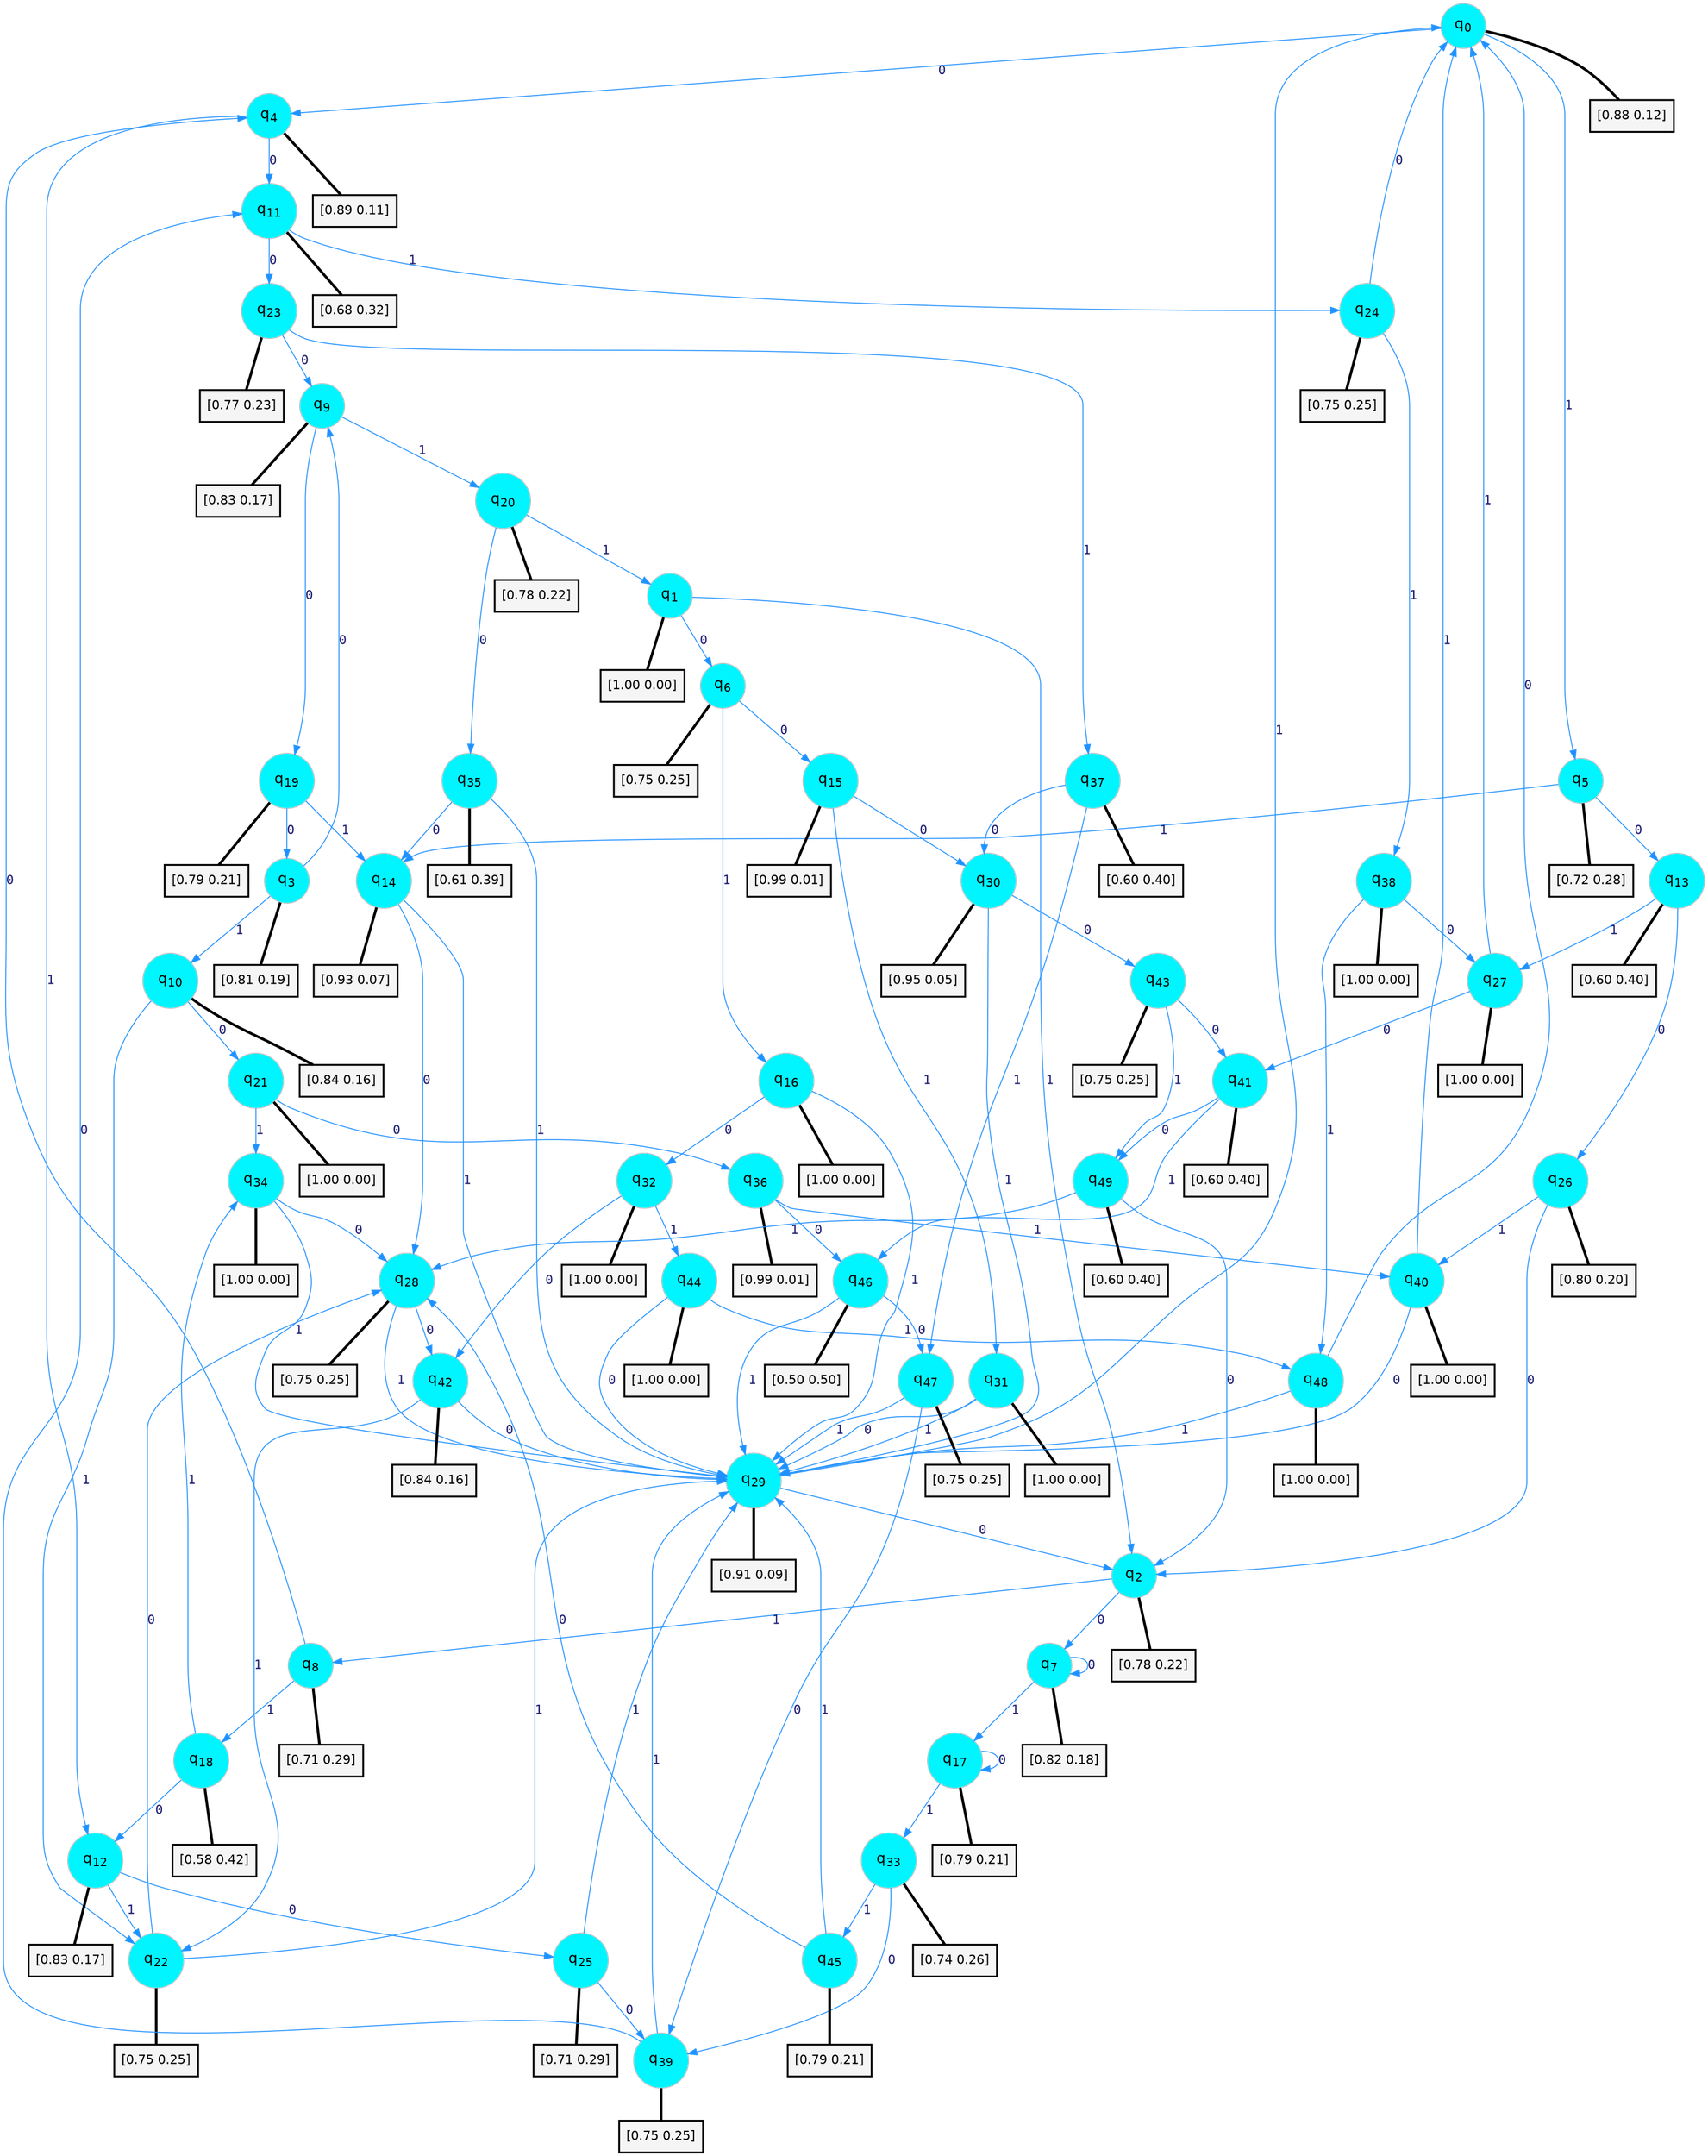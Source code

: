 digraph G {
graph [
bgcolor=transparent, dpi=300, rankdir=TD, size="40,25"];
node [
color=gray, fillcolor=turquoise1, fontcolor=black, fontname=Helvetica, fontsize=16, fontweight=bold, shape=circle, style=filled];
edge [
arrowsize=1, color=dodgerblue1, fontcolor=midnightblue, fontname=courier, fontweight=bold, penwidth=1, style=solid, weight=20];
0[label=<q<SUB>0</SUB>>];
1[label=<q<SUB>1</SUB>>];
2[label=<q<SUB>2</SUB>>];
3[label=<q<SUB>3</SUB>>];
4[label=<q<SUB>4</SUB>>];
5[label=<q<SUB>5</SUB>>];
6[label=<q<SUB>6</SUB>>];
7[label=<q<SUB>7</SUB>>];
8[label=<q<SUB>8</SUB>>];
9[label=<q<SUB>9</SUB>>];
10[label=<q<SUB>10</SUB>>];
11[label=<q<SUB>11</SUB>>];
12[label=<q<SUB>12</SUB>>];
13[label=<q<SUB>13</SUB>>];
14[label=<q<SUB>14</SUB>>];
15[label=<q<SUB>15</SUB>>];
16[label=<q<SUB>16</SUB>>];
17[label=<q<SUB>17</SUB>>];
18[label=<q<SUB>18</SUB>>];
19[label=<q<SUB>19</SUB>>];
20[label=<q<SUB>20</SUB>>];
21[label=<q<SUB>21</SUB>>];
22[label=<q<SUB>22</SUB>>];
23[label=<q<SUB>23</SUB>>];
24[label=<q<SUB>24</SUB>>];
25[label=<q<SUB>25</SUB>>];
26[label=<q<SUB>26</SUB>>];
27[label=<q<SUB>27</SUB>>];
28[label=<q<SUB>28</SUB>>];
29[label=<q<SUB>29</SUB>>];
30[label=<q<SUB>30</SUB>>];
31[label=<q<SUB>31</SUB>>];
32[label=<q<SUB>32</SUB>>];
33[label=<q<SUB>33</SUB>>];
34[label=<q<SUB>34</SUB>>];
35[label=<q<SUB>35</SUB>>];
36[label=<q<SUB>36</SUB>>];
37[label=<q<SUB>37</SUB>>];
38[label=<q<SUB>38</SUB>>];
39[label=<q<SUB>39</SUB>>];
40[label=<q<SUB>40</SUB>>];
41[label=<q<SUB>41</SUB>>];
42[label=<q<SUB>42</SUB>>];
43[label=<q<SUB>43</SUB>>];
44[label=<q<SUB>44</SUB>>];
45[label=<q<SUB>45</SUB>>];
46[label=<q<SUB>46</SUB>>];
47[label=<q<SUB>47</SUB>>];
48[label=<q<SUB>48</SUB>>];
49[label=<q<SUB>49</SUB>>];
50[label="[0.88 0.12]", shape=box,fontcolor=black, fontname=Helvetica, fontsize=14, penwidth=2, fillcolor=whitesmoke,color=black];
51[label="[1.00 0.00]", shape=box,fontcolor=black, fontname=Helvetica, fontsize=14, penwidth=2, fillcolor=whitesmoke,color=black];
52[label="[0.78 0.22]", shape=box,fontcolor=black, fontname=Helvetica, fontsize=14, penwidth=2, fillcolor=whitesmoke,color=black];
53[label="[0.81 0.19]", shape=box,fontcolor=black, fontname=Helvetica, fontsize=14, penwidth=2, fillcolor=whitesmoke,color=black];
54[label="[0.89 0.11]", shape=box,fontcolor=black, fontname=Helvetica, fontsize=14, penwidth=2, fillcolor=whitesmoke,color=black];
55[label="[0.72 0.28]", shape=box,fontcolor=black, fontname=Helvetica, fontsize=14, penwidth=2, fillcolor=whitesmoke,color=black];
56[label="[0.75 0.25]", shape=box,fontcolor=black, fontname=Helvetica, fontsize=14, penwidth=2, fillcolor=whitesmoke,color=black];
57[label="[0.82 0.18]", shape=box,fontcolor=black, fontname=Helvetica, fontsize=14, penwidth=2, fillcolor=whitesmoke,color=black];
58[label="[0.71 0.29]", shape=box,fontcolor=black, fontname=Helvetica, fontsize=14, penwidth=2, fillcolor=whitesmoke,color=black];
59[label="[0.83 0.17]", shape=box,fontcolor=black, fontname=Helvetica, fontsize=14, penwidth=2, fillcolor=whitesmoke,color=black];
60[label="[0.84 0.16]", shape=box,fontcolor=black, fontname=Helvetica, fontsize=14, penwidth=2, fillcolor=whitesmoke,color=black];
61[label="[0.68 0.32]", shape=box,fontcolor=black, fontname=Helvetica, fontsize=14, penwidth=2, fillcolor=whitesmoke,color=black];
62[label="[0.83 0.17]", shape=box,fontcolor=black, fontname=Helvetica, fontsize=14, penwidth=2, fillcolor=whitesmoke,color=black];
63[label="[0.60 0.40]", shape=box,fontcolor=black, fontname=Helvetica, fontsize=14, penwidth=2, fillcolor=whitesmoke,color=black];
64[label="[0.93 0.07]", shape=box,fontcolor=black, fontname=Helvetica, fontsize=14, penwidth=2, fillcolor=whitesmoke,color=black];
65[label="[0.99 0.01]", shape=box,fontcolor=black, fontname=Helvetica, fontsize=14, penwidth=2, fillcolor=whitesmoke,color=black];
66[label="[1.00 0.00]", shape=box,fontcolor=black, fontname=Helvetica, fontsize=14, penwidth=2, fillcolor=whitesmoke,color=black];
67[label="[0.79 0.21]", shape=box,fontcolor=black, fontname=Helvetica, fontsize=14, penwidth=2, fillcolor=whitesmoke,color=black];
68[label="[0.58 0.42]", shape=box,fontcolor=black, fontname=Helvetica, fontsize=14, penwidth=2, fillcolor=whitesmoke,color=black];
69[label="[0.79 0.21]", shape=box,fontcolor=black, fontname=Helvetica, fontsize=14, penwidth=2, fillcolor=whitesmoke,color=black];
70[label="[0.78 0.22]", shape=box,fontcolor=black, fontname=Helvetica, fontsize=14, penwidth=2, fillcolor=whitesmoke,color=black];
71[label="[1.00 0.00]", shape=box,fontcolor=black, fontname=Helvetica, fontsize=14, penwidth=2, fillcolor=whitesmoke,color=black];
72[label="[0.75 0.25]", shape=box,fontcolor=black, fontname=Helvetica, fontsize=14, penwidth=2, fillcolor=whitesmoke,color=black];
73[label="[0.77 0.23]", shape=box,fontcolor=black, fontname=Helvetica, fontsize=14, penwidth=2, fillcolor=whitesmoke,color=black];
74[label="[0.75 0.25]", shape=box,fontcolor=black, fontname=Helvetica, fontsize=14, penwidth=2, fillcolor=whitesmoke,color=black];
75[label="[0.71 0.29]", shape=box,fontcolor=black, fontname=Helvetica, fontsize=14, penwidth=2, fillcolor=whitesmoke,color=black];
76[label="[0.80 0.20]", shape=box,fontcolor=black, fontname=Helvetica, fontsize=14, penwidth=2, fillcolor=whitesmoke,color=black];
77[label="[1.00 0.00]", shape=box,fontcolor=black, fontname=Helvetica, fontsize=14, penwidth=2, fillcolor=whitesmoke,color=black];
78[label="[0.75 0.25]", shape=box,fontcolor=black, fontname=Helvetica, fontsize=14, penwidth=2, fillcolor=whitesmoke,color=black];
79[label="[0.91 0.09]", shape=box,fontcolor=black, fontname=Helvetica, fontsize=14, penwidth=2, fillcolor=whitesmoke,color=black];
80[label="[0.95 0.05]", shape=box,fontcolor=black, fontname=Helvetica, fontsize=14, penwidth=2, fillcolor=whitesmoke,color=black];
81[label="[1.00 0.00]", shape=box,fontcolor=black, fontname=Helvetica, fontsize=14, penwidth=2, fillcolor=whitesmoke,color=black];
82[label="[1.00 0.00]", shape=box,fontcolor=black, fontname=Helvetica, fontsize=14, penwidth=2, fillcolor=whitesmoke,color=black];
83[label="[0.74 0.26]", shape=box,fontcolor=black, fontname=Helvetica, fontsize=14, penwidth=2, fillcolor=whitesmoke,color=black];
84[label="[1.00 0.00]", shape=box,fontcolor=black, fontname=Helvetica, fontsize=14, penwidth=2, fillcolor=whitesmoke,color=black];
85[label="[0.61 0.39]", shape=box,fontcolor=black, fontname=Helvetica, fontsize=14, penwidth=2, fillcolor=whitesmoke,color=black];
86[label="[0.99 0.01]", shape=box,fontcolor=black, fontname=Helvetica, fontsize=14, penwidth=2, fillcolor=whitesmoke,color=black];
87[label="[0.60 0.40]", shape=box,fontcolor=black, fontname=Helvetica, fontsize=14, penwidth=2, fillcolor=whitesmoke,color=black];
88[label="[1.00 0.00]", shape=box,fontcolor=black, fontname=Helvetica, fontsize=14, penwidth=2, fillcolor=whitesmoke,color=black];
89[label="[0.75 0.25]", shape=box,fontcolor=black, fontname=Helvetica, fontsize=14, penwidth=2, fillcolor=whitesmoke,color=black];
90[label="[1.00 0.00]", shape=box,fontcolor=black, fontname=Helvetica, fontsize=14, penwidth=2, fillcolor=whitesmoke,color=black];
91[label="[0.60 0.40]", shape=box,fontcolor=black, fontname=Helvetica, fontsize=14, penwidth=2, fillcolor=whitesmoke,color=black];
92[label="[0.84 0.16]", shape=box,fontcolor=black, fontname=Helvetica, fontsize=14, penwidth=2, fillcolor=whitesmoke,color=black];
93[label="[0.75 0.25]", shape=box,fontcolor=black, fontname=Helvetica, fontsize=14, penwidth=2, fillcolor=whitesmoke,color=black];
94[label="[1.00 0.00]", shape=box,fontcolor=black, fontname=Helvetica, fontsize=14, penwidth=2, fillcolor=whitesmoke,color=black];
95[label="[0.79 0.21]", shape=box,fontcolor=black, fontname=Helvetica, fontsize=14, penwidth=2, fillcolor=whitesmoke,color=black];
96[label="[0.50 0.50]", shape=box,fontcolor=black, fontname=Helvetica, fontsize=14, penwidth=2, fillcolor=whitesmoke,color=black];
97[label="[0.75 0.25]", shape=box,fontcolor=black, fontname=Helvetica, fontsize=14, penwidth=2, fillcolor=whitesmoke,color=black];
98[label="[1.00 0.00]", shape=box,fontcolor=black, fontname=Helvetica, fontsize=14, penwidth=2, fillcolor=whitesmoke,color=black];
99[label="[0.60 0.40]", shape=box,fontcolor=black, fontname=Helvetica, fontsize=14, penwidth=2, fillcolor=whitesmoke,color=black];
0->4 [label=0];
0->5 [label=1];
0->50 [arrowhead=none, penwidth=3,color=black];
1->6 [label=0];
1->2 [label=1];
1->51 [arrowhead=none, penwidth=3,color=black];
2->7 [label=0];
2->8 [label=1];
2->52 [arrowhead=none, penwidth=3,color=black];
3->9 [label=0];
3->10 [label=1];
3->53 [arrowhead=none, penwidth=3,color=black];
4->11 [label=0];
4->12 [label=1];
4->54 [arrowhead=none, penwidth=3,color=black];
5->13 [label=0];
5->14 [label=1];
5->55 [arrowhead=none, penwidth=3,color=black];
6->15 [label=0];
6->16 [label=1];
6->56 [arrowhead=none, penwidth=3,color=black];
7->7 [label=0];
7->17 [label=1];
7->57 [arrowhead=none, penwidth=3,color=black];
8->4 [label=0];
8->18 [label=1];
8->58 [arrowhead=none, penwidth=3,color=black];
9->19 [label=0];
9->20 [label=1];
9->59 [arrowhead=none, penwidth=3,color=black];
10->21 [label=0];
10->22 [label=1];
10->60 [arrowhead=none, penwidth=3,color=black];
11->23 [label=0];
11->24 [label=1];
11->61 [arrowhead=none, penwidth=3,color=black];
12->25 [label=0];
12->22 [label=1];
12->62 [arrowhead=none, penwidth=3,color=black];
13->26 [label=0];
13->27 [label=1];
13->63 [arrowhead=none, penwidth=3,color=black];
14->28 [label=0];
14->29 [label=1];
14->64 [arrowhead=none, penwidth=3,color=black];
15->30 [label=0];
15->31 [label=1];
15->65 [arrowhead=none, penwidth=3,color=black];
16->32 [label=0];
16->29 [label=1];
16->66 [arrowhead=none, penwidth=3,color=black];
17->17 [label=0];
17->33 [label=1];
17->67 [arrowhead=none, penwidth=3,color=black];
18->12 [label=0];
18->34 [label=1];
18->68 [arrowhead=none, penwidth=3,color=black];
19->3 [label=0];
19->14 [label=1];
19->69 [arrowhead=none, penwidth=3,color=black];
20->35 [label=0];
20->1 [label=1];
20->70 [arrowhead=none, penwidth=3,color=black];
21->36 [label=0];
21->34 [label=1];
21->71 [arrowhead=none, penwidth=3,color=black];
22->28 [label=0];
22->29 [label=1];
22->72 [arrowhead=none, penwidth=3,color=black];
23->9 [label=0];
23->37 [label=1];
23->73 [arrowhead=none, penwidth=3,color=black];
24->0 [label=0];
24->38 [label=1];
24->74 [arrowhead=none, penwidth=3,color=black];
25->39 [label=0];
25->29 [label=1];
25->75 [arrowhead=none, penwidth=3,color=black];
26->2 [label=0];
26->40 [label=1];
26->76 [arrowhead=none, penwidth=3,color=black];
27->41 [label=0];
27->0 [label=1];
27->77 [arrowhead=none, penwidth=3,color=black];
28->42 [label=0];
28->29 [label=1];
28->78 [arrowhead=none, penwidth=3,color=black];
29->2 [label=0];
29->0 [label=1];
29->79 [arrowhead=none, penwidth=3,color=black];
30->43 [label=0];
30->29 [label=1];
30->80 [arrowhead=none, penwidth=3,color=black];
31->29 [label=0];
31->29 [label=1];
31->81 [arrowhead=none, penwidth=3,color=black];
32->42 [label=0];
32->44 [label=1];
32->82 [arrowhead=none, penwidth=3,color=black];
33->39 [label=0];
33->45 [label=1];
33->83 [arrowhead=none, penwidth=3,color=black];
34->28 [label=0];
34->29 [label=1];
34->84 [arrowhead=none, penwidth=3,color=black];
35->14 [label=0];
35->29 [label=1];
35->85 [arrowhead=none, penwidth=3,color=black];
36->46 [label=0];
36->40 [label=1];
36->86 [arrowhead=none, penwidth=3,color=black];
37->30 [label=0];
37->47 [label=1];
37->87 [arrowhead=none, penwidth=3,color=black];
38->27 [label=0];
38->48 [label=1];
38->88 [arrowhead=none, penwidth=3,color=black];
39->11 [label=0];
39->29 [label=1];
39->89 [arrowhead=none, penwidth=3,color=black];
40->29 [label=0];
40->0 [label=1];
40->90 [arrowhead=none, penwidth=3,color=black];
41->49 [label=0];
41->46 [label=1];
41->91 [arrowhead=none, penwidth=3,color=black];
42->29 [label=0];
42->22 [label=1];
42->92 [arrowhead=none, penwidth=3,color=black];
43->41 [label=0];
43->49 [label=1];
43->93 [arrowhead=none, penwidth=3,color=black];
44->29 [label=0];
44->48 [label=1];
44->94 [arrowhead=none, penwidth=3,color=black];
45->28 [label=0];
45->29 [label=1];
45->95 [arrowhead=none, penwidth=3,color=black];
46->47 [label=0];
46->29 [label=1];
46->96 [arrowhead=none, penwidth=3,color=black];
47->39 [label=0];
47->29 [label=1];
47->97 [arrowhead=none, penwidth=3,color=black];
48->0 [label=0];
48->29 [label=1];
48->98 [arrowhead=none, penwidth=3,color=black];
49->2 [label=0];
49->28 [label=1];
49->99 [arrowhead=none, penwidth=3,color=black];
}
